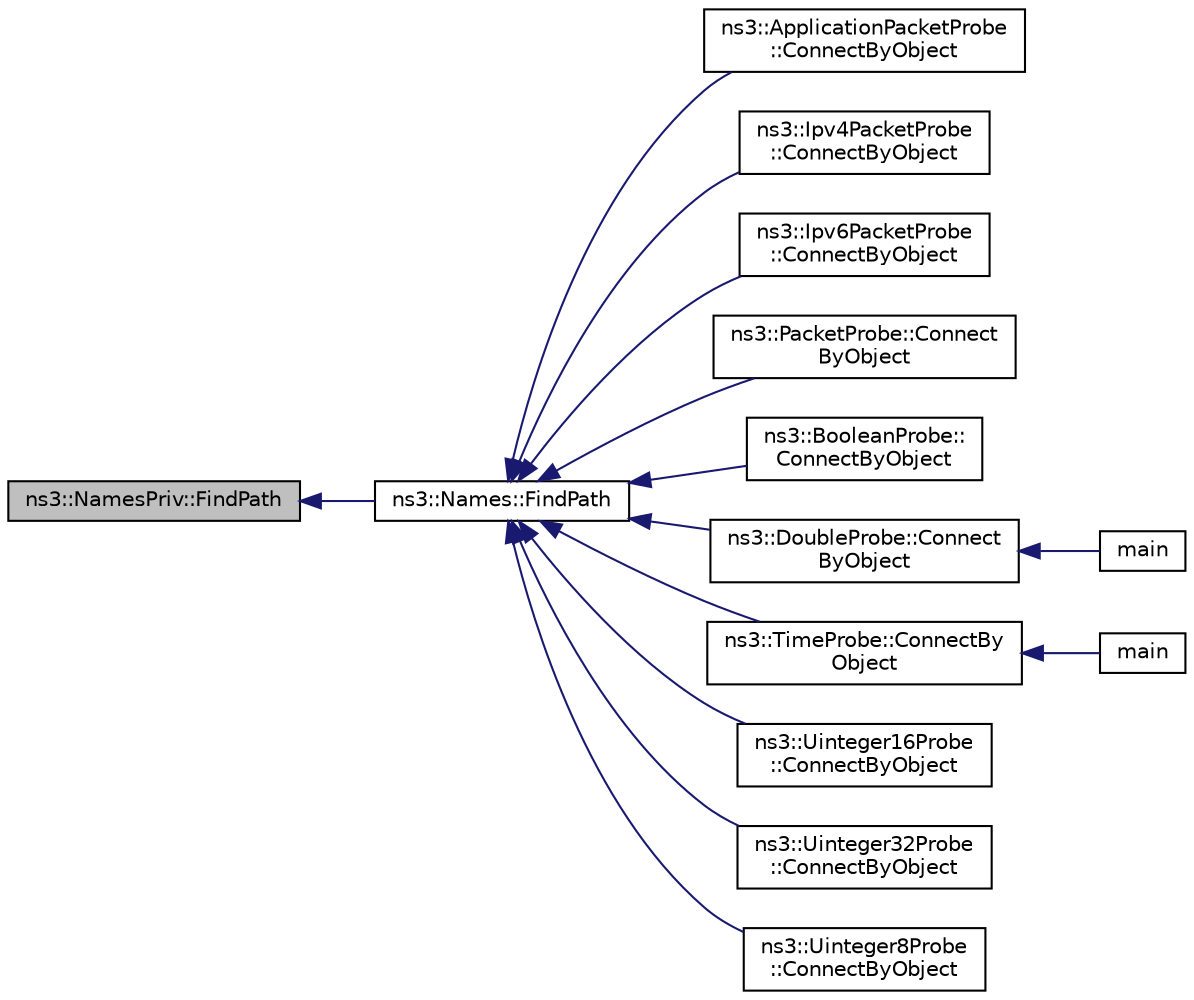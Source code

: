 digraph "ns3::NamesPriv::FindPath"
{
  edge [fontname="Helvetica",fontsize="10",labelfontname="Helvetica",labelfontsize="10"];
  node [fontname="Helvetica",fontsize="10",shape=record];
  rankdir="LR";
  Node1 [label="ns3::NamesPriv::FindPath",height=0.2,width=0.4,color="black", fillcolor="grey75", style="filled", fontcolor="black"];
  Node1 -> Node2 [dir="back",color="midnightblue",fontsize="10",style="solid"];
  Node2 [label="ns3::Names::FindPath",height=0.2,width=0.4,color="black", fillcolor="white", style="filled",URL="$d2/d77/classns3_1_1Names.html#af72bee5ceb8c2592ef37063311501498",tooltip="Given a pointer to an object, look to see if that object has a name associated with it and return the..."];
  Node2 -> Node3 [dir="back",color="midnightblue",fontsize="10",style="solid"];
  Node3 [label="ns3::ApplicationPacketProbe\l::ConnectByObject",height=0.2,width=0.4,color="black", fillcolor="white", style="filled",URL="$d6/dfc/classns3_1_1ApplicationPacketProbe.html#a9f2ee434c1e2aa67a3da20c4c44eccc7",tooltip="connect to a trace source attribute provided by a given object "];
  Node2 -> Node4 [dir="back",color="midnightblue",fontsize="10",style="solid"];
  Node4 [label="ns3::Ipv4PacketProbe\l::ConnectByObject",height=0.2,width=0.4,color="black", fillcolor="white", style="filled",URL="$d0/dd5/classns3_1_1Ipv4PacketProbe.html#aa143604f9e79ffa3aca634a05456f90d",tooltip="connect to a trace source attribute provided by a given object "];
  Node2 -> Node5 [dir="back",color="midnightblue",fontsize="10",style="solid"];
  Node5 [label="ns3::Ipv6PacketProbe\l::ConnectByObject",height=0.2,width=0.4,color="black", fillcolor="white", style="filled",URL="$d6/d2c/classns3_1_1Ipv6PacketProbe.html#ae678d5328186c457ff68dccb88b6d24f",tooltip="connect to a trace source attribute provided by a given object "];
  Node2 -> Node6 [dir="back",color="midnightblue",fontsize="10",style="solid"];
  Node6 [label="ns3::PacketProbe::Connect\lByObject",height=0.2,width=0.4,color="black", fillcolor="white", style="filled",URL="$dc/d46/classns3_1_1PacketProbe.html#a2174e6125949d5d7c240eba50d9bbe82",tooltip="connect to a trace source attribute provided by a given object "];
  Node2 -> Node7 [dir="back",color="midnightblue",fontsize="10",style="solid"];
  Node7 [label="ns3::BooleanProbe::\lConnectByObject",height=0.2,width=0.4,color="black", fillcolor="white", style="filled",URL="$d0/d82/classns3_1_1BooleanProbe.html#ad5a3da511dcd332c0fd1cddeadf8fd5d",tooltip="connect to a trace source attribute provided by a given object "];
  Node2 -> Node8 [dir="back",color="midnightblue",fontsize="10",style="solid"];
  Node8 [label="ns3::DoubleProbe::Connect\lByObject",height=0.2,width=0.4,color="black", fillcolor="white", style="filled",URL="$da/d26/classns3_1_1DoubleProbe.html#a595c0fdc7e7c2e466cc8e9fc847580b0",tooltip="connect to a trace source attribute provided by a given object "];
  Node8 -> Node9 [dir="back",color="midnightblue",fontsize="10",style="solid"];
  Node9 [label="main",height=0.2,width=0.4,color="black", fillcolor="white", style="filled",URL="$d5/dab/double-probe-example_8cc.html#a0ddf1224851353fc92bfbff6f499fa97"];
  Node2 -> Node10 [dir="back",color="midnightblue",fontsize="10",style="solid"];
  Node10 [label="ns3::TimeProbe::ConnectBy\lObject",height=0.2,width=0.4,color="black", fillcolor="white", style="filled",URL="$d1/d0e/classns3_1_1TimeProbe.html#a01778c1013aca0788e98085fc86ab136",tooltip="connect to a trace source attribute provided by a given object "];
  Node10 -> Node11 [dir="back",color="midnightblue",fontsize="10",style="solid"];
  Node11 [label="main",height=0.2,width=0.4,color="black", fillcolor="white", style="filled",URL="$da/daf/time-probe-example_8cc.html#a0ddf1224851353fc92bfbff6f499fa97"];
  Node2 -> Node12 [dir="back",color="midnightblue",fontsize="10",style="solid"];
  Node12 [label="ns3::Uinteger16Probe\l::ConnectByObject",height=0.2,width=0.4,color="black", fillcolor="white", style="filled",URL="$d0/db7/classns3_1_1Uinteger16Probe.html#abcda2c08c530e06129d50a8ea06c145e",tooltip="connect to a trace source attribute provided by a given object "];
  Node2 -> Node13 [dir="back",color="midnightblue",fontsize="10",style="solid"];
  Node13 [label="ns3::Uinteger32Probe\l::ConnectByObject",height=0.2,width=0.4,color="black", fillcolor="white", style="filled",URL="$d8/de3/classns3_1_1Uinteger32Probe.html#ae3e435009ce0d5fd70142a7341f5b979",tooltip="connect to a trace source attribute provided by a given object "];
  Node2 -> Node14 [dir="back",color="midnightblue",fontsize="10",style="solid"];
  Node14 [label="ns3::Uinteger8Probe\l::ConnectByObject",height=0.2,width=0.4,color="black", fillcolor="white", style="filled",URL="$d3/d2b/classns3_1_1Uinteger8Probe.html#a92f2aba0dd1892e9d2cf8929bf586b4a",tooltip="connect to a trace source attribute provided by a given object "];
}
